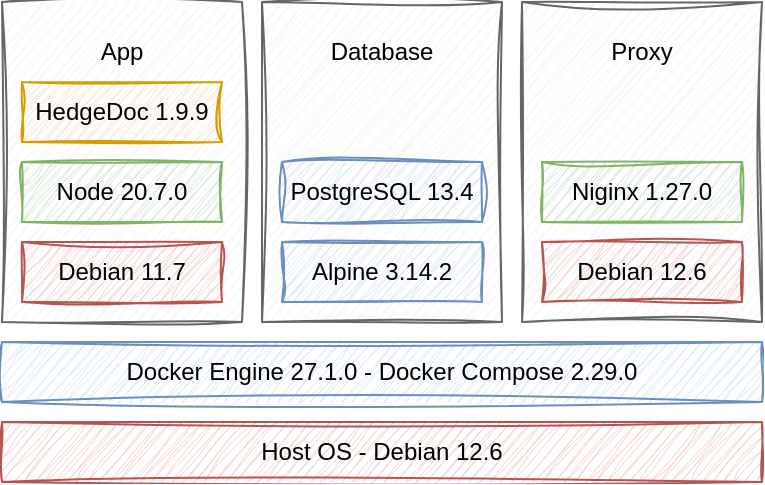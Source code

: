 <mxfile version="24.7.5">
  <diagram name="Página-1" id="A5Ahf2CoRVOPJ03jojGC">
    <mxGraphModel dx="551" dy="374" grid="1" gridSize="10" guides="1" tooltips="1" connect="1" arrows="1" fold="1" page="1" pageScale="1" pageWidth="440" pageHeight="280" math="0" shadow="0">
      <root>
        <mxCell id="0" />
        <mxCell id="1" parent="0" />
        <mxCell id="La_c6Itd9mwxb3O8G_VO-1" value="Host OS - Debian 12.6" style="rounded=0;whiteSpace=wrap;html=1;fillColor=#f8cecc;strokeColor=#b85450;sketch=1;curveFitting=1;jiggle=2;" parent="1" vertex="1">
          <mxGeometry x="30" y="230" width="380" height="30" as="geometry" />
        </mxCell>
        <mxCell id="La_c6Itd9mwxb3O8G_VO-2" value="D&lt;span style=&quot;background-color: initial;&quot;&gt;ocker Engine 27.1.0 - Docker Compose 2.29.0&lt;/span&gt;" style="rounded=0;whiteSpace=wrap;html=1;fillColor=#dae8fc;strokeColor=#6c8ebf;sketch=1;curveFitting=1;jiggle=2;" parent="1" vertex="1">
          <mxGeometry x="30" y="190" width="380" height="30" as="geometry" />
        </mxCell>
        <mxCell id="La_c6Itd9mwxb3O8G_VO-3" value="" style="rounded=0;whiteSpace=wrap;html=1;fillColor=#f5f5f5;fontColor=#333333;strokeColor=#666666;sketch=1;curveFitting=1;jiggle=2;" parent="1" vertex="1">
          <mxGeometry x="30" y="20" width="120" height="160" as="geometry" />
        </mxCell>
        <mxCell id="La_c6Itd9mwxb3O8G_VO-4" value="" style="rounded=0;whiteSpace=wrap;html=1;fillColor=#f5f5f5;fontColor=#333333;strokeColor=#666666;sketch=1;curveFitting=1;jiggle=2;" parent="1" vertex="1">
          <mxGeometry x="160" y="20" width="120" height="160" as="geometry" />
        </mxCell>
        <mxCell id="La_c6Itd9mwxb3O8G_VO-5" value="" style="rounded=0;whiteSpace=wrap;html=1;fillColor=#f5f5f5;fontColor=#333333;strokeColor=#666666;shadow=0;sketch=1;curveFitting=1;jiggle=2;glass=0;" parent="1" vertex="1">
          <mxGeometry x="290" y="20" width="120" height="160" as="geometry" />
        </mxCell>
        <mxCell id="La_c6Itd9mwxb3O8G_VO-6" value="Node 20.7.0" style="rounded=0;whiteSpace=wrap;html=1;fillColor=#d5e8d4;strokeColor=#82b366;sketch=1;curveFitting=1;jiggle=2;" parent="1" vertex="1">
          <mxGeometry x="40" y="100" width="100" height="30" as="geometry" />
        </mxCell>
        <mxCell id="La_c6Itd9mwxb3O8G_VO-7" value="HedgeDoc 1.9.9" style="rounded=0;whiteSpace=wrap;html=1;fillColor=#ffe6cc;strokeColor=#d79b00;sketch=1;curveFitting=1;jiggle=2;" parent="1" vertex="1">
          <mxGeometry x="40" y="60" width="100" height="30" as="geometry" />
        </mxCell>
        <mxCell id="La_c6Itd9mwxb3O8G_VO-9" value="Debian 11.7" style="rounded=0;whiteSpace=wrap;html=1;fillColor=#f8cecc;strokeColor=#b85450;sketch=1;curveFitting=1;jiggle=2;" parent="1" vertex="1">
          <mxGeometry x="40" y="140" width="100" height="30" as="geometry" />
        </mxCell>
        <mxCell id="La_c6Itd9mwxb3O8G_VO-10" value="Alpine 3.14.2" style="rounded=0;whiteSpace=wrap;html=1;fillColor=#dae8fc;strokeColor=#6c8ebf;sketch=1;curveFitting=1;jiggle=2;" parent="1" vertex="1">
          <mxGeometry x="170" y="140" width="100" height="30" as="geometry" />
        </mxCell>
        <mxCell id="La_c6Itd9mwxb3O8G_VO-11" value="PostgreSQL 13.4" style="rounded=0;whiteSpace=wrap;html=1;fillColor=#dae8fc;strokeColor=#6c8ebf;sketch=1;curveFitting=1;jiggle=2;" parent="1" vertex="1">
          <mxGeometry x="170" y="100" width="100" height="30" as="geometry" />
        </mxCell>
        <mxCell id="La_c6Itd9mwxb3O8G_VO-12" value="Niginx 1.27.0" style="rounded=0;whiteSpace=wrap;html=1;fillColor=#d5e8d4;strokeColor=#82b366;sketch=1;curveFitting=1;jiggle=2;" parent="1" vertex="1">
          <mxGeometry x="300" y="100" width="100" height="30" as="geometry" />
        </mxCell>
        <mxCell id="La_c6Itd9mwxb3O8G_VO-13" value="Debian 12.6" style="rounded=0;whiteSpace=wrap;html=1;fillColor=#f8cecc;strokeColor=#b85450;sketch=1;curveFitting=1;jiggle=2;" parent="1" vertex="1">
          <mxGeometry x="300" y="140" width="100" height="30" as="geometry" />
        </mxCell>
        <mxCell id="La_c6Itd9mwxb3O8G_VO-14" value="App" style="text;html=1;align=center;verticalAlign=middle;whiteSpace=wrap;rounded=0;sketch=1;curveFitting=1;jiggle=2;" parent="1" vertex="1">
          <mxGeometry x="60" y="30" width="60" height="30" as="geometry" />
        </mxCell>
        <mxCell id="La_c6Itd9mwxb3O8G_VO-15" value="Database" style="text;html=1;align=center;verticalAlign=middle;whiteSpace=wrap;rounded=0;sketch=1;curveFitting=1;jiggle=2;" parent="1" vertex="1">
          <mxGeometry x="190" y="30" width="60" height="30" as="geometry" />
        </mxCell>
        <mxCell id="La_c6Itd9mwxb3O8G_VO-16" value="Proxy" style="text;html=1;align=center;verticalAlign=middle;whiteSpace=wrap;rounded=0;sketch=1;curveFitting=1;jiggle=2;" parent="1" vertex="1">
          <mxGeometry x="320" y="30" width="60" height="30" as="geometry" />
        </mxCell>
      </root>
    </mxGraphModel>
  </diagram>
</mxfile>
